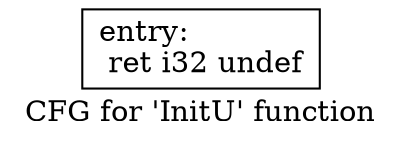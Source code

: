 digraph "CFG for 'InitU' function" {
	label="CFG for 'InitU' function";

	Node0x5423cc0 [shape=record,label="{entry:\l  ret i32 undef\l}"];
}
